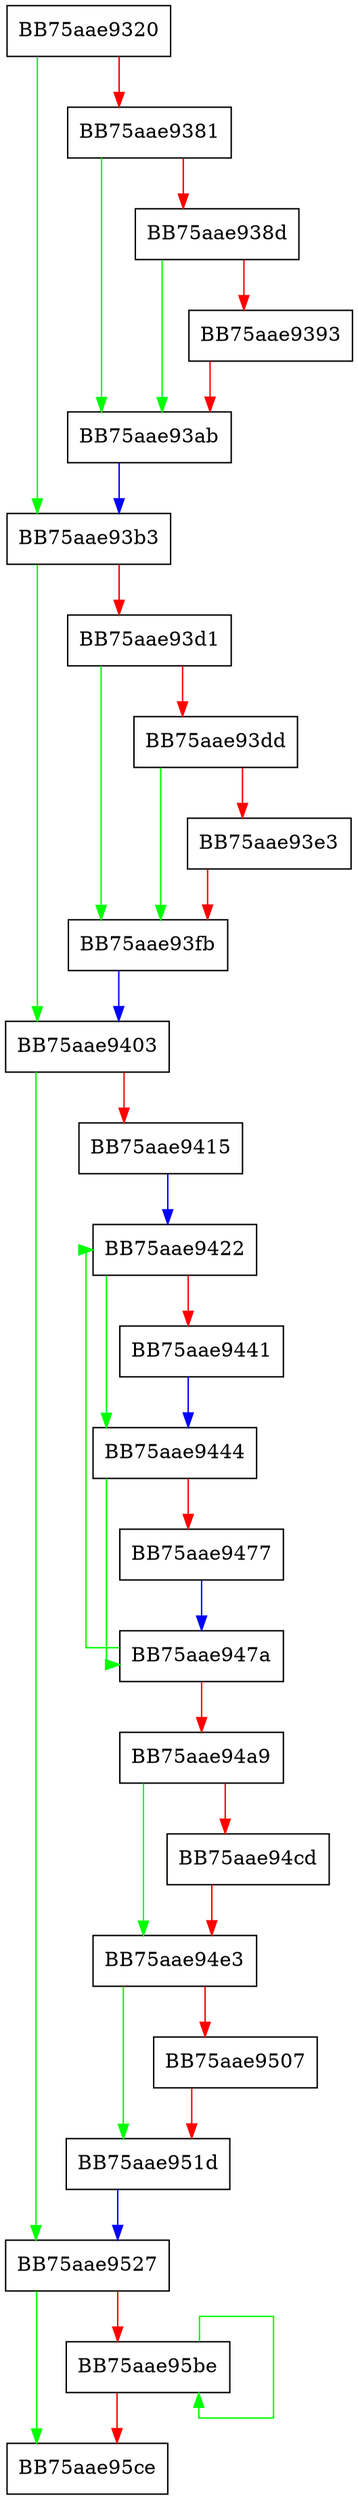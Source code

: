 digraph trustedcontent_init_module {
  node [shape="box"];
  graph [splines=ortho];
  BB75aae9320 -> BB75aae93b3 [color="green"];
  BB75aae9320 -> BB75aae9381 [color="red"];
  BB75aae9381 -> BB75aae93ab [color="green"];
  BB75aae9381 -> BB75aae938d [color="red"];
  BB75aae938d -> BB75aae93ab [color="green"];
  BB75aae938d -> BB75aae9393 [color="red"];
  BB75aae9393 -> BB75aae93ab [color="red"];
  BB75aae93ab -> BB75aae93b3 [color="blue"];
  BB75aae93b3 -> BB75aae9403 [color="green"];
  BB75aae93b3 -> BB75aae93d1 [color="red"];
  BB75aae93d1 -> BB75aae93fb [color="green"];
  BB75aae93d1 -> BB75aae93dd [color="red"];
  BB75aae93dd -> BB75aae93fb [color="green"];
  BB75aae93dd -> BB75aae93e3 [color="red"];
  BB75aae93e3 -> BB75aae93fb [color="red"];
  BB75aae93fb -> BB75aae9403 [color="blue"];
  BB75aae9403 -> BB75aae9527 [color="green"];
  BB75aae9403 -> BB75aae9415 [color="red"];
  BB75aae9415 -> BB75aae9422 [color="blue"];
  BB75aae9422 -> BB75aae9444 [color="green"];
  BB75aae9422 -> BB75aae9441 [color="red"];
  BB75aae9441 -> BB75aae9444 [color="blue"];
  BB75aae9444 -> BB75aae947a [color="green"];
  BB75aae9444 -> BB75aae9477 [color="red"];
  BB75aae9477 -> BB75aae947a [color="blue"];
  BB75aae947a -> BB75aae9422 [color="green"];
  BB75aae947a -> BB75aae94a9 [color="red"];
  BB75aae94a9 -> BB75aae94e3 [color="green"];
  BB75aae94a9 -> BB75aae94cd [color="red"];
  BB75aae94cd -> BB75aae94e3 [color="red"];
  BB75aae94e3 -> BB75aae951d [color="green"];
  BB75aae94e3 -> BB75aae9507 [color="red"];
  BB75aae9507 -> BB75aae951d [color="red"];
  BB75aae951d -> BB75aae9527 [color="blue"];
  BB75aae9527 -> BB75aae95ce [color="green"];
  BB75aae9527 -> BB75aae95be [color="red"];
  BB75aae95be -> BB75aae95be [color="green"];
  BB75aae95be -> BB75aae95ce [color="red"];
}
